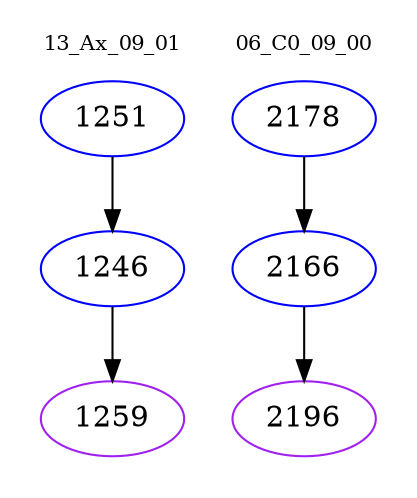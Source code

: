 digraph{
subgraph cluster_0 {
color = white
label = "13_Ax_09_01";
fontsize=10;
T0_1251 [label="1251", color="blue"]
T0_1251 -> T0_1246 [color="black"]
T0_1246 [label="1246", color="blue"]
T0_1246 -> T0_1259 [color="black"]
T0_1259 [label="1259", color="purple"]
}
subgraph cluster_1 {
color = white
label = "06_C0_09_00";
fontsize=10;
T1_2178 [label="2178", color="blue"]
T1_2178 -> T1_2166 [color="black"]
T1_2166 [label="2166", color="blue"]
T1_2166 -> T1_2196 [color="black"]
T1_2196 [label="2196", color="purple"]
}
}
